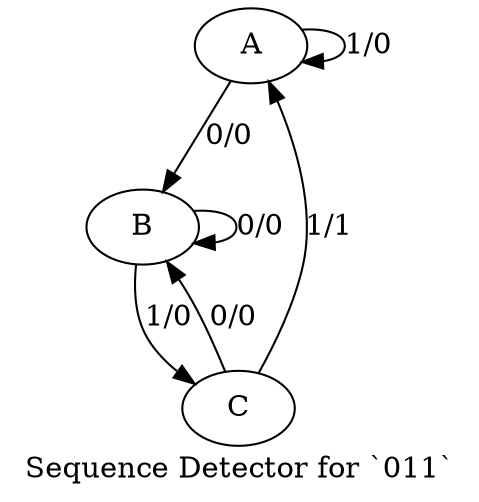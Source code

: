 digraph "" {
	graph [label="Sequence Detector for `011`"];
	A -> A [key=0,
	label="1/0"];
A -> B [key=0,
label="0/0"];
B -> B [key=0,
label="0/0"];
B -> C [key=0,
label="1/0"];
C -> A [key=0,
label="1/1"];
C -> B [key=0,
label="0/0"];
}
